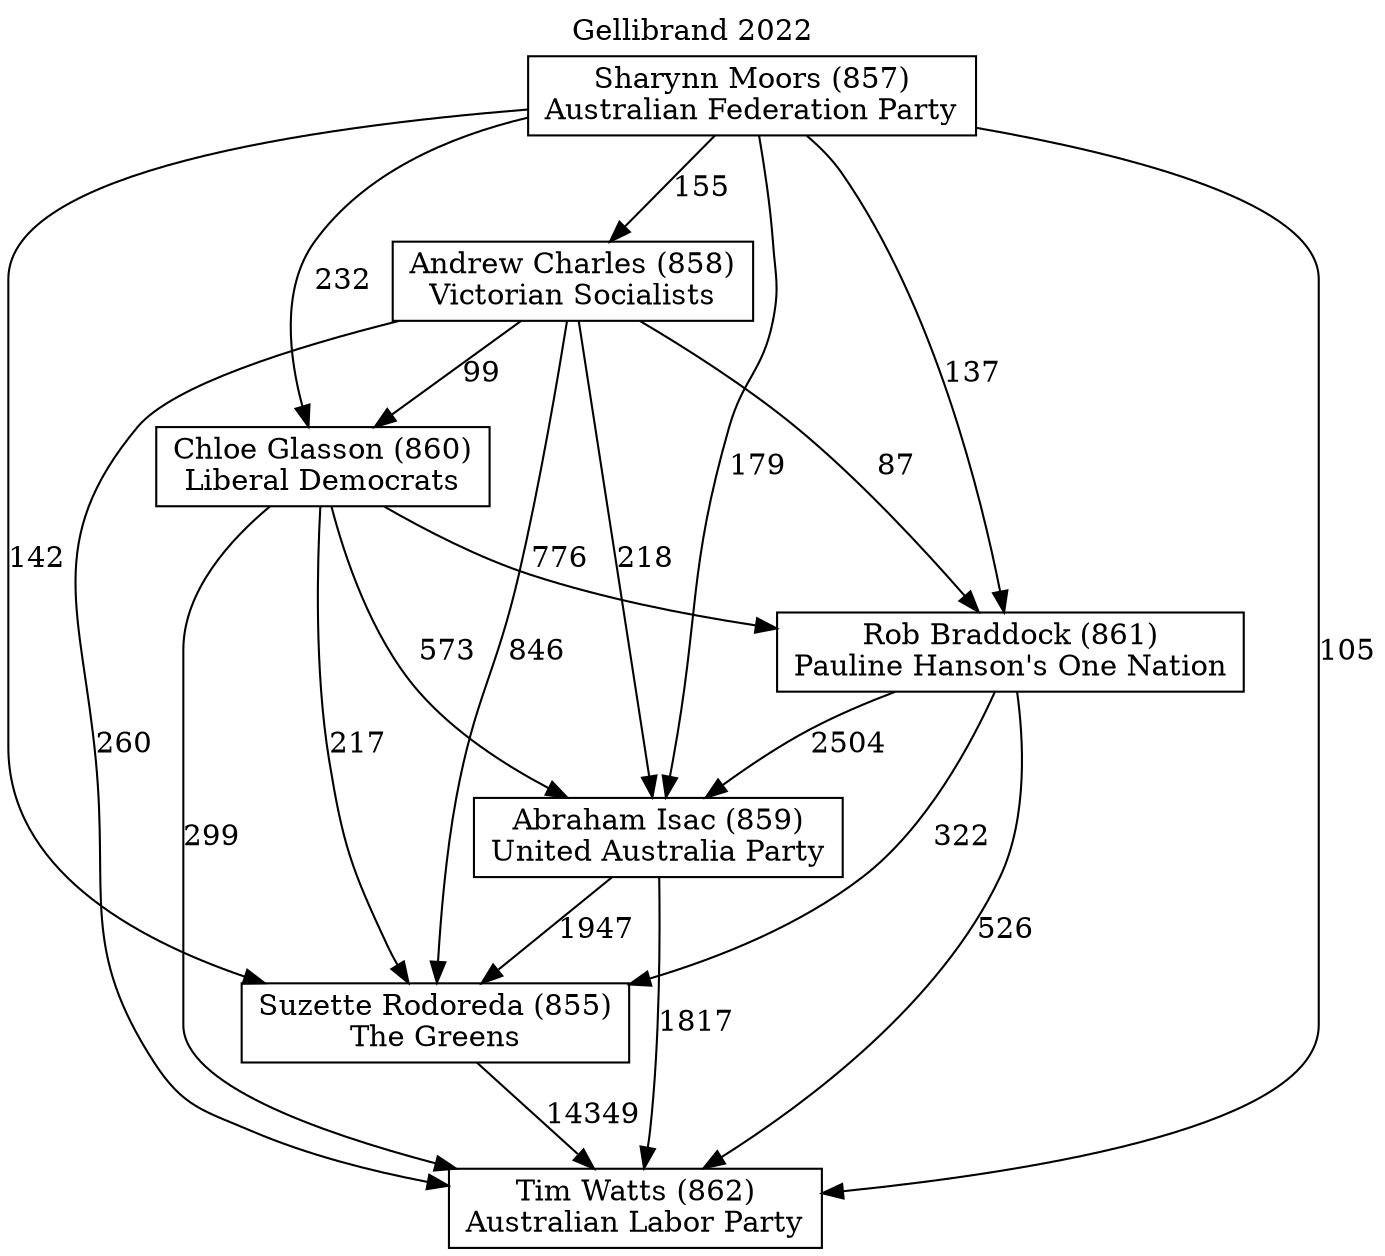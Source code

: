 // House preference flow
digraph "Tim Watts (862)_Gellibrand_2022" {
	graph [label="Gellibrand 2022" labelloc=t mclimit=10]
	node [shape=box]
	"Abraham Isac (859)" [label="Abraham Isac (859)
United Australia Party"]
	"Andrew Charles (858)" [label="Andrew Charles (858)
Victorian Socialists"]
	"Chloe Glasson (860)" [label="Chloe Glasson (860)
Liberal Democrats"]
	"Rob Braddock (861)" [label="Rob Braddock (861)
Pauline Hanson's One Nation"]
	"Sharynn Moors (857)" [label="Sharynn Moors (857)
Australian Federation Party"]
	"Suzette Rodoreda (855)" [label="Suzette Rodoreda (855)
The Greens"]
	"Tim Watts (862)" [label="Tim Watts (862)
Australian Labor Party"]
	"Abraham Isac (859)" -> "Suzette Rodoreda (855)" [label=1947]
	"Abraham Isac (859)" -> "Tim Watts (862)" [label=1817]
	"Andrew Charles (858)" -> "Abraham Isac (859)" [label=218]
	"Andrew Charles (858)" -> "Chloe Glasson (860)" [label=99]
	"Andrew Charles (858)" -> "Rob Braddock (861)" [label=87]
	"Andrew Charles (858)" -> "Suzette Rodoreda (855)" [label=846]
	"Andrew Charles (858)" -> "Tim Watts (862)" [label=260]
	"Chloe Glasson (860)" -> "Abraham Isac (859)" [label=573]
	"Chloe Glasson (860)" -> "Rob Braddock (861)" [label=776]
	"Chloe Glasson (860)" -> "Suzette Rodoreda (855)" [label=217]
	"Chloe Glasson (860)" -> "Tim Watts (862)" [label=299]
	"Rob Braddock (861)" -> "Abraham Isac (859)" [label=2504]
	"Rob Braddock (861)" -> "Suzette Rodoreda (855)" [label=322]
	"Rob Braddock (861)" -> "Tim Watts (862)" [label=526]
	"Sharynn Moors (857)" -> "Abraham Isac (859)" [label=179]
	"Sharynn Moors (857)" -> "Andrew Charles (858)" [label=155]
	"Sharynn Moors (857)" -> "Chloe Glasson (860)" [label=232]
	"Sharynn Moors (857)" -> "Rob Braddock (861)" [label=137]
	"Sharynn Moors (857)" -> "Suzette Rodoreda (855)" [label=142]
	"Sharynn Moors (857)" -> "Tim Watts (862)" [label=105]
	"Suzette Rodoreda (855)" -> "Tim Watts (862)" [label=14349]
}

